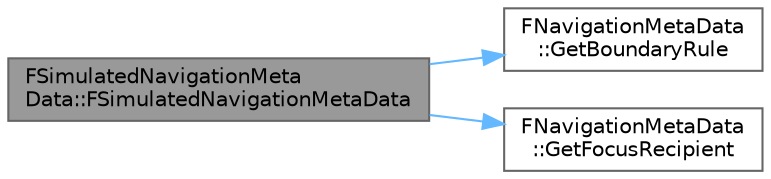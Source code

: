 digraph "FSimulatedNavigationMetaData::FSimulatedNavigationMetaData"
{
 // INTERACTIVE_SVG=YES
 // LATEX_PDF_SIZE
  bgcolor="transparent";
  edge [fontname=Helvetica,fontsize=10,labelfontname=Helvetica,labelfontsize=10];
  node [fontname=Helvetica,fontsize=10,shape=box,height=0.2,width=0.4];
  rankdir="LR";
  Node1 [id="Node000001",label="FSimulatedNavigationMeta\lData::FSimulatedNavigationMetaData",height=0.2,width=0.4,color="gray40", fillcolor="grey60", style="filled", fontcolor="black",tooltip=" "];
  Node1 -> Node2 [id="edge1_Node000001_Node000002",color="steelblue1",style="solid",tooltip=" "];
  Node2 [id="Node000002",label="FNavigationMetaData\l::GetBoundaryRule",height=0.2,width=0.4,color="grey40", fillcolor="white", style="filled",URL="$d8/d75/classFNavigationMetaData.html#af8b02fdeac9d8232ceb1024bf3d0bf7c",tooltip="Get the boundary rule for the provided navigation type."];
  Node1 -> Node3 [id="edge2_Node000001_Node000003",color="steelblue1",style="solid",tooltip=" "];
  Node3 [id="Node000003",label="FNavigationMetaData\l::GetFocusRecipient",height=0.2,width=0.4,color="grey40", fillcolor="white", style="filled",URL="$d8/d75/classFNavigationMetaData.html#aff27bfe3d04c2135ea239ecd8d77d546",tooltip="Get the focus recipient for the provided navigation type."];
}
